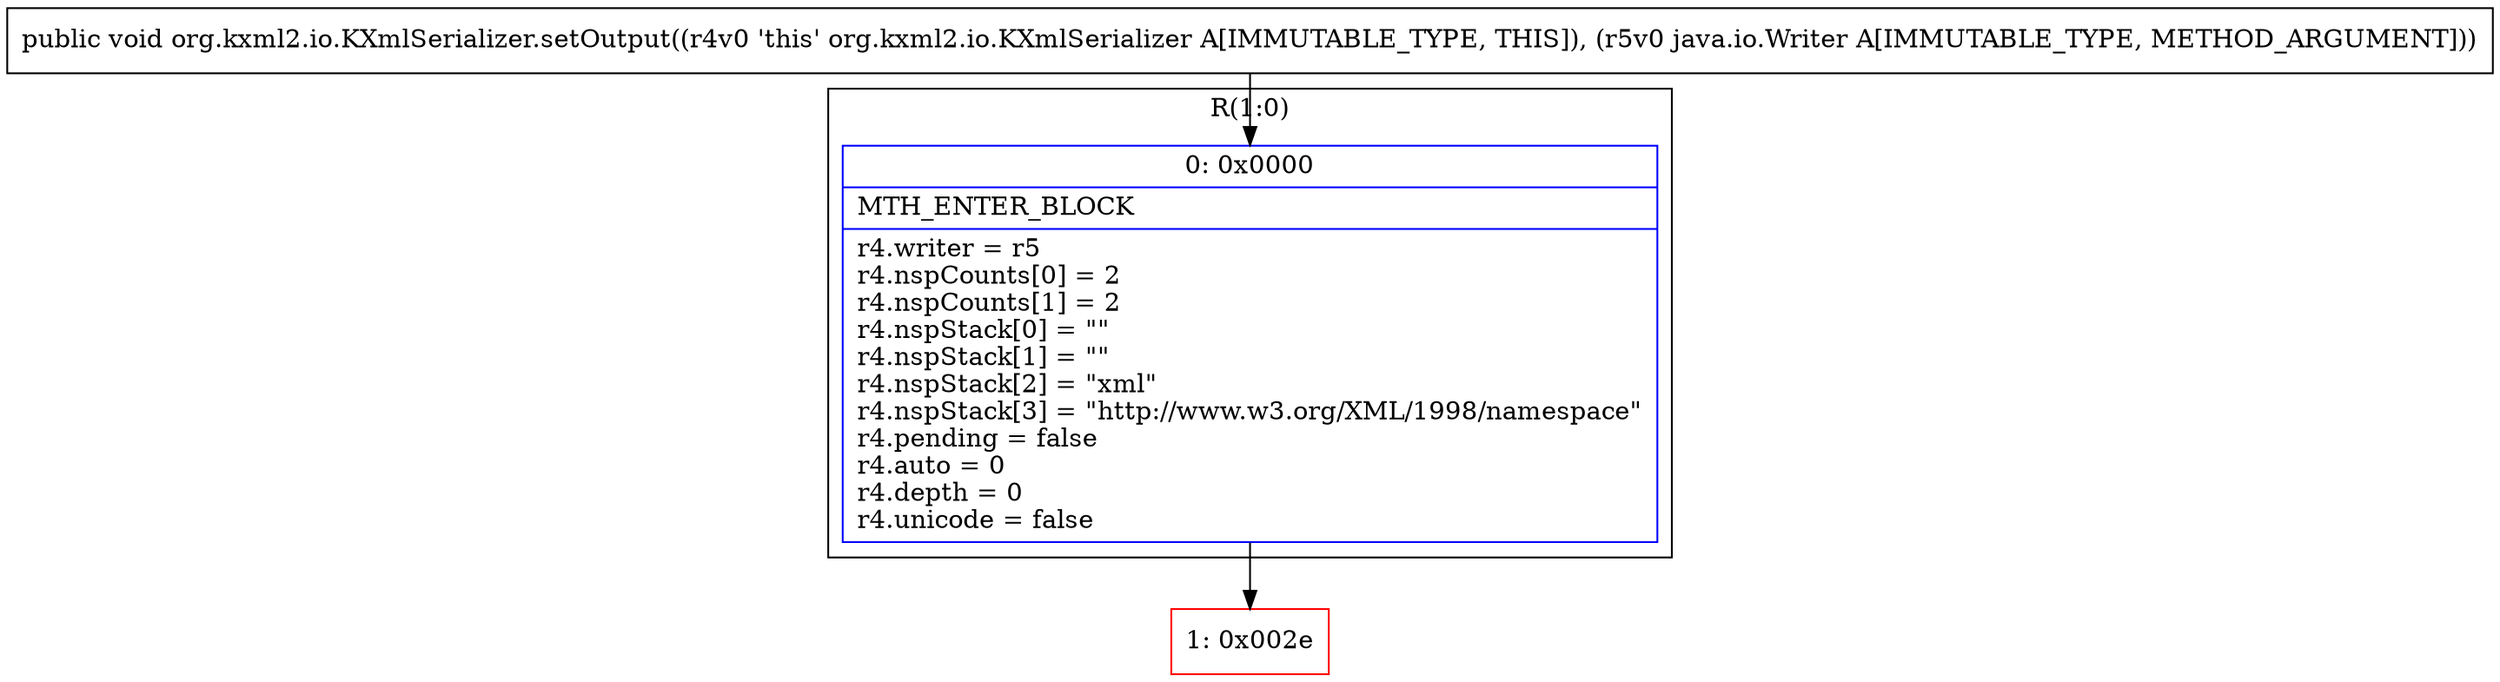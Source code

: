digraph "CFG fororg.kxml2.io.KXmlSerializer.setOutput(Ljava\/io\/Writer;)V" {
subgraph cluster_Region_553051069 {
label = "R(1:0)";
node [shape=record,color=blue];
Node_0 [shape=record,label="{0\:\ 0x0000|MTH_ENTER_BLOCK\l|r4.writer = r5\lr4.nspCounts[0] = 2\lr4.nspCounts[1] = 2\lr4.nspStack[0] = \"\"\lr4.nspStack[1] = \"\"\lr4.nspStack[2] = \"xml\"\lr4.nspStack[3] = \"http:\/\/www.w3.org\/XML\/1998\/namespace\"\lr4.pending = false\lr4.auto = 0\lr4.depth = 0\lr4.unicode = false\l}"];
}
Node_1 [shape=record,color=red,label="{1\:\ 0x002e}"];
MethodNode[shape=record,label="{public void org.kxml2.io.KXmlSerializer.setOutput((r4v0 'this' org.kxml2.io.KXmlSerializer A[IMMUTABLE_TYPE, THIS]), (r5v0 java.io.Writer A[IMMUTABLE_TYPE, METHOD_ARGUMENT])) }"];
MethodNode -> Node_0;
Node_0 -> Node_1;
}

